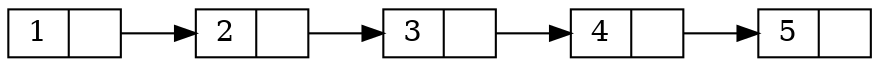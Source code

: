 digraph G{
	rankdir=LR;
	node [shape = record, height = 0.1]
node0 [label = "{<f0>1|<f1>}"];
node1 [label = "{<f0>2|<f1>}"];
node2 [label = "{<f0>3|<f1>}"];
node3 [label = "{<f0>4|<f1>}"];
node4 [label = "{<f0>5|<f1>}"];
node0:f1 -> node1:f0;
node1:f1 -> node2:f0;
node2:f1 -> node3:f0;
node3:f1 -> node4:f0;
}